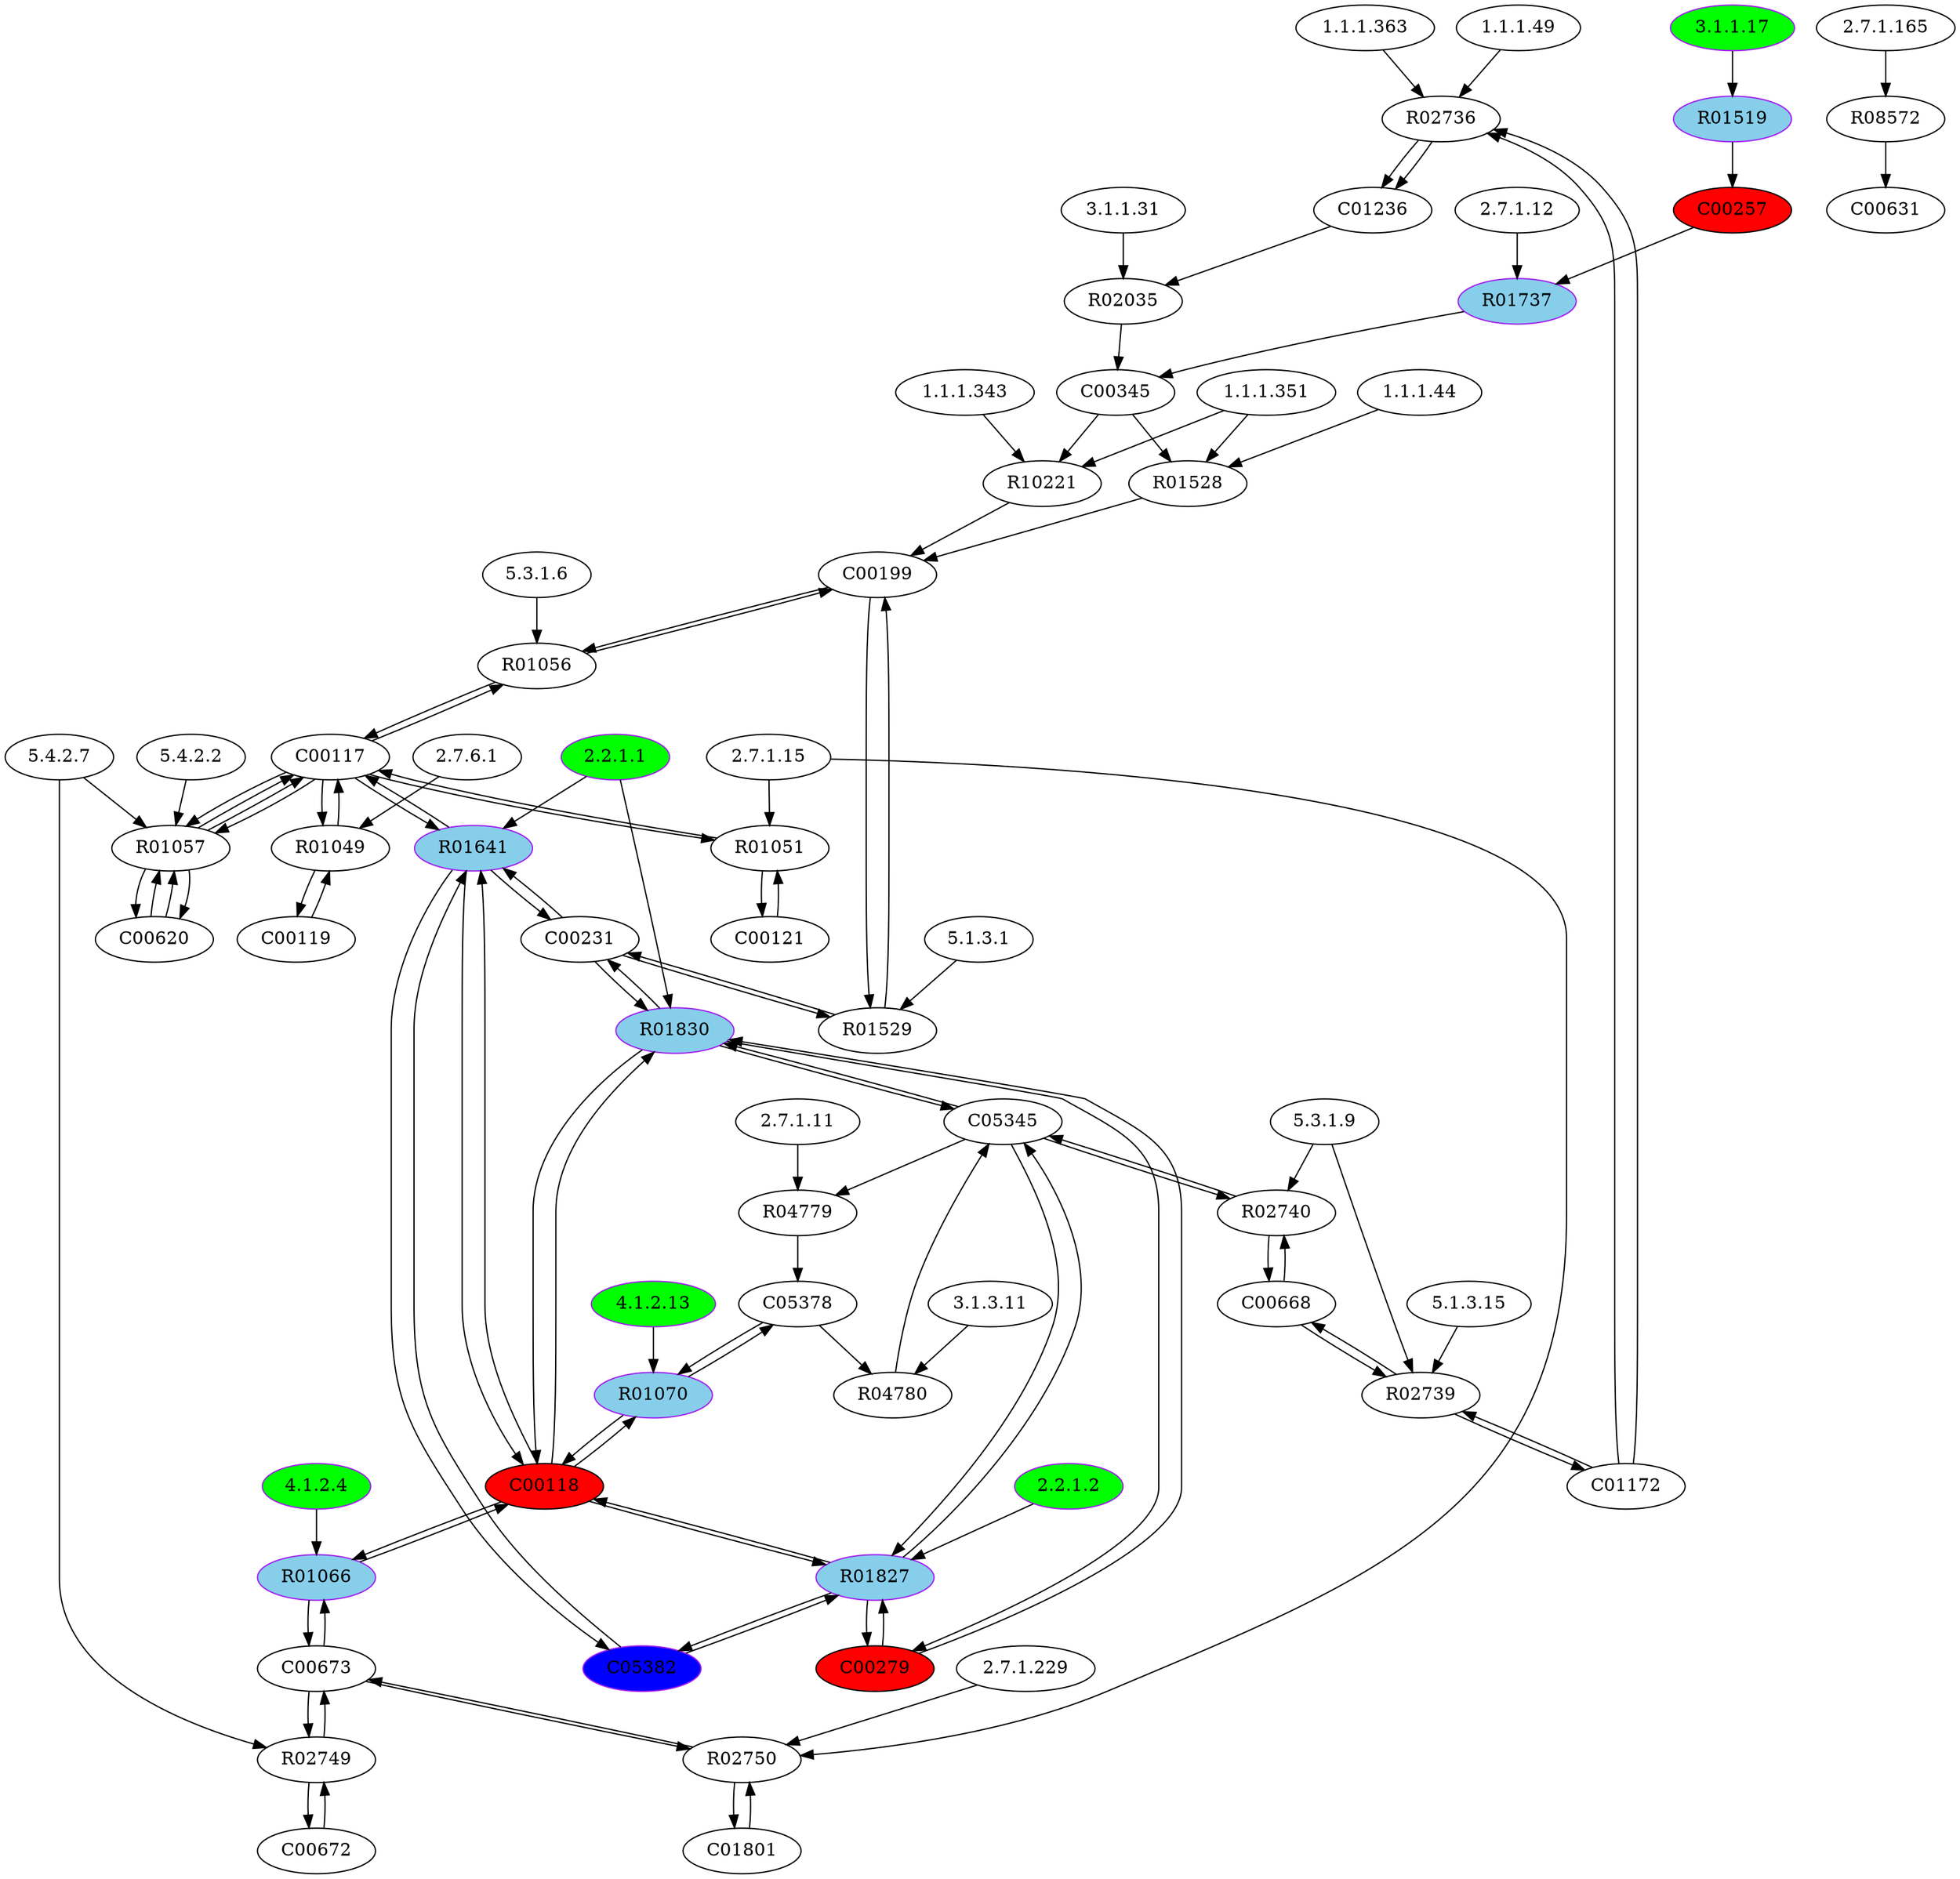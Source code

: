 digraph G {
"1.1.1.49" [type=E];
"2.7.1.229" [type=E];
"2.2.1.2" [color=purple, fillcolor=green, style=filled, type=E];
"3.1.1.31" [type=E];
"5.1.3.1" [type=E];
"5.3.1.9" [type=E];
"5.1.3.15" [type=E];
"2.7.1.15" [type=E];
"5.3.1.6" [type=E];
"1.1.1.44" [type=E];
"5.4.2.7" [type=E];
"2.7.6.1" [type=E];
"3.1.3.11" [type=E];
"1.1.1.363" [type=E];
"2.7.1.165" [type=E];
"4.1.2.13" [color=purple, fillcolor=green, style=filled, type=E];
"2.2.1.1" [color=purple, fillcolor=green, style=filled, type=E];
"4.1.2.4" [color=purple, fillcolor=green, style=filled, type=E];
"2.7.1.11" [type=E];
"5.4.2.2" [type=E];
"1.1.1.351" [type=E];
"1.1.1.343" [type=E];
"2.7.1.12" [type=E];
"3.1.1.17" [color=purple, fillcolor=green, style=filled, type=E];
R01057 [type=R];
R04779 [type=R];
R01049 [type=R];
R01737 [color=purple, fillcolor=skyblue, style=filled, type=R];
R08572 [type=R];
R01051 [type=R];
R01070 [color=purple, fillcolor=skyblue, style=filled, type=R];
R04780 [type=R];
R02035 [type=R];
R02750 [type=R];
R01528 [type=R];
R01056 [type=R];
R02736 [type=R];
R01529 [type=R];
R02739 [type=R];
R01830 [color=purple, fillcolor=skyblue, style=filled, type=R];
R10221 [type=R];
R02740 [type=R];
R01066 [color=purple, fillcolor=skyblue, style=filled, type=R];
R02749 [type=R];
R01641 [color=purple, fillcolor=skyblue, style=filled, type=R];
R01519 [color=purple, fillcolor=skyblue, style=filled, type=R];
R01827 [color=purple, fillcolor=skyblue, style=filled, type=R];
C00673 [type=C];
C00345 [type=C];
C05345 [type=C];
C00117 [type=C];
C00199 [type=C];
C00668 [type=C];
C05378 [type=C];
C00279 [fillcolor=red, style=filled, type=C];
C00620 [type=C];
C00631 [type=C];
C00119 [type=C];
C00118 [fillcolor=red, style=filled, type=C];
C01172 [type=C];
C01236 [type=C];
C05382 [color=purple, fillcolor=blue, style=filled, type=C];
C00231 [type=C];
C01801 [type=C];
C00121 [type=C];
C00672 [type=C];
C00257 [fillcolor=red, style=filled, type=C];
C00668 -> R02739;
R02739 -> C00668;
R02739 -> C01172;
C01172 -> R02739;
C01801 -> R02750;
R02750 -> C01801;
R02750 -> C00673;
C00673 -> R02750;
C00672 -> R02749;
R02749 -> C00672;
R02749 -> C00673;
C00673 -> R02749;
C00673 -> R01066;
R01066 -> C00673;
R01066 -> C00118;
C00118 -> R01066;
C00117 -> R01049;
R01049 -> C00117;
R01049 -> C00119;
C00119 -> R01049;
C00620 -> R01057;
R01057 -> C00620;
R01057 -> C00117;
C00117 -> R01057;
C00121 -> R01051;
R01051 -> C00121;
R01051 -> C00117;
C00117 -> R01051;
C00118 -> R01641;
R01641 -> C00118;
C05382 -> R01641;
R01641 -> C05382;
R01641 -> C00231;
C00231 -> R01641;
R01641 -> C00117;
C00117 -> R01641;
C00117 -> R01056;
R01056 -> C00117;
R01056 -> C00199;
C00199 -> R01056;
C00199 -> R01529;
R01529 -> C00199;
R01529 -> C00231;
C00231 -> R01529;
C05345 -> R01830;
R01830 -> C05345;
C00118 -> R01830;
R01830 -> C00118;
R01830 -> C00231;
C00231 -> R01830;
R01830 -> C00279;
C00279 -> R01830;
C05378 -> R01070;
R01070 -> C05378;
R01070 -> C00118;
C00118 -> R01070;
C05345 -> R04779;
R04779 -> C05378;
C05378 -> R04780;
R04780 -> C05345;
C00668 -> R02740;
R02740 -> C00668;
R02740 -> C05345;
C05345 -> R02740;
C00345 -> R01528;
R01528 -> C00199;
C01236 -> R02035;
R02035 -> C00345;
C01172 -> R02736;
R02736 -> C01236;
C00257 -> R01737;
R01737 -> C00345;
R01519 -> C00257;
C00118 -> R01827;
R01827 -> C00118;
C05382 -> R01827;
R01827 -> C05382;
R01827 -> C05345;
C05345 -> R01827;
R01827 -> C00279;
C00279 -> R01827;
C00620 -> R01057;
R01057 -> C00620;
R01057 -> C00117;
C00117 -> R01057;
R08572 -> C00631;
C00345 -> R10221;
R10221 -> C00199;
C01172 -> R02736;
R02736 -> C01236;
"5.4.2.2" -> R01057;
"5.4.2.7" -> R01057;
"2.7.1.11" -> R04779;
"2.7.6.1" -> R01049;
"2.7.1.12" -> R01737;
"2.7.1.165" -> R08572;
"2.7.1.15" -> R01051;
"4.1.2.13" -> R01070;
"3.1.3.11" -> R04780;
"3.1.1.31" -> R02035;
"2.7.1.15" -> R02750;
"2.7.1.229" -> R02750;
"1.1.1.44" -> R01528;
"1.1.1.351" -> R01528;
"5.3.1.6" -> R01056;
"1.1.1.49" -> R02736;
"1.1.1.363" -> R02736;
"5.1.3.1" -> R01529;
"5.1.3.15" -> R02739;
"5.3.1.9" -> R02739;
"2.2.1.1" -> R01830;
"1.1.1.343" -> R10221;
"1.1.1.351" -> R10221;
"5.3.1.9" -> R02740;
"4.1.2.4" -> R01066;
"5.4.2.7" -> R02749;
"2.2.1.1" -> R01641;
"3.1.1.17" -> R01519;
"2.2.1.2" -> R01827;
}
